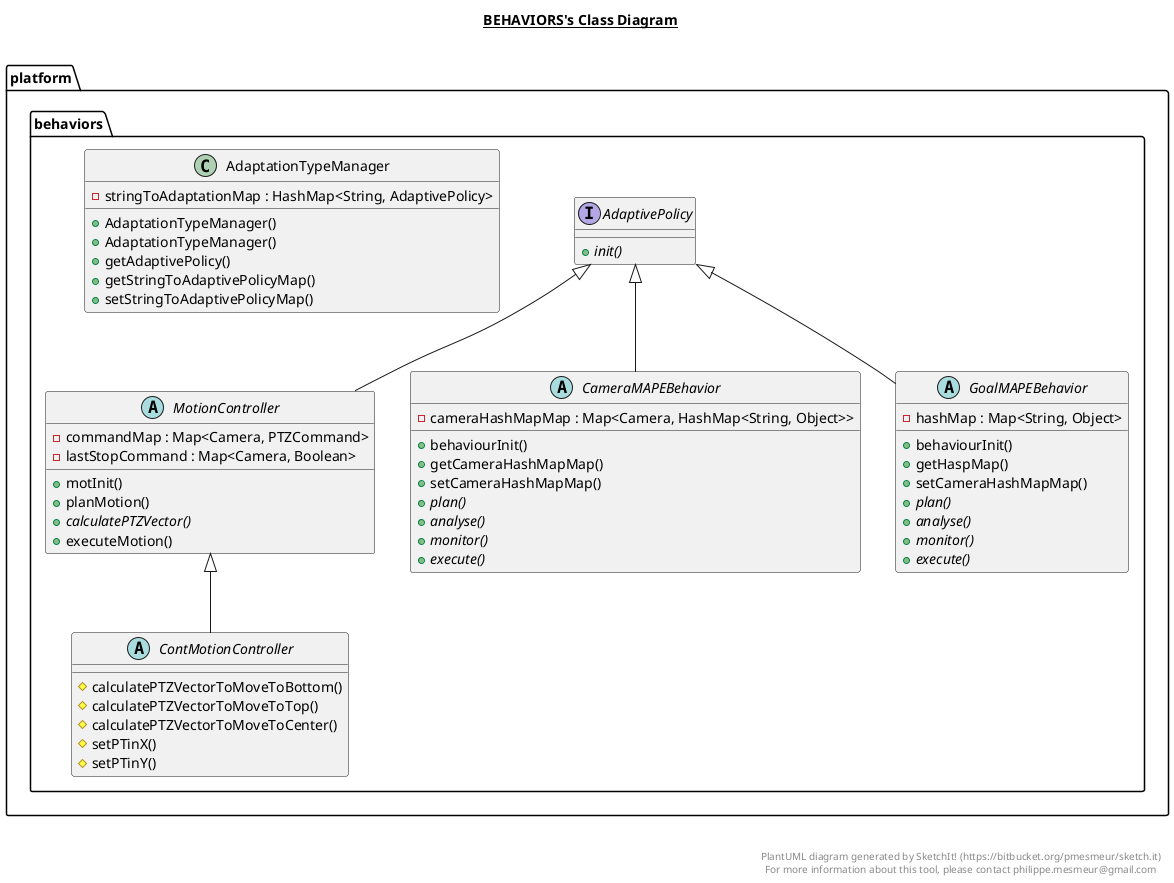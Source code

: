 @startuml

title __BEHAVIORS's Class Diagram__\n

  package platform {
    package platform.behaviors {
      class AdaptationTypeManager {
          - stringToAdaptationMap : HashMap<String, AdaptivePolicy>
          + AdaptationTypeManager()
          + AdaptationTypeManager()
          + getAdaptivePolicy()
          + getStringToAdaptivePolicyMap()
          + setStringToAdaptivePolicyMap()
      }
    }
  }
  

  package platform {
    package platform.behaviors {
      interface AdaptivePolicy {
          {abstract} + init()
      }
    }
  }
  

  package platform {
    package platform.behaviors {
      abstract class CameraMAPEBehavior {
          - cameraHashMapMap : Map<Camera, HashMap<String, Object>>
          + behaviourInit()
          + getCameraHashMapMap()
          + setCameraHashMapMap()
          {abstract} + plan()
          {abstract} + analyse()
          {abstract} + monitor()
          {abstract} + execute()
      }
    }
  }
  

  package platform {
    package platform.behaviors {
      abstract class ContMotionController {
          # calculatePTZVectorToMoveToBottom()
          # calculatePTZVectorToMoveToTop()
          # calculatePTZVectorToMoveToCenter()
          # setPTinX()
          # setPTinY()
      }
    }
  }
  

  package platform {
    package platform.behaviors {
      abstract class GoalMAPEBehavior {
          - hashMap : Map<String, Object>
          + behaviourInit()
          + getHaspMap()
          + setCameraHashMapMap()
          {abstract} + plan()
          {abstract} + analyse()
          {abstract} + monitor()
          {abstract} + execute()
      }
    }
  }
  

  package platform {
    package platform.behaviors {
      abstract class MotionController {
          - commandMap : Map<Camera, PTZCommand>
          - lastStopCommand : Map<Camera, Boolean>
          + motInit()
          + planMotion()
          {abstract} + calculatePTZVector()
          + executeMotion()
      }
    }
  }
  

  CameraMAPEBehavior -up-|> AdaptivePolicy
  ContMotionController -up-|> MotionController
  GoalMAPEBehavior -up-|> AdaptivePolicy
  MotionController -up-|> AdaptivePolicy


right footer


PlantUML diagram generated by SketchIt! (https://bitbucket.org/pmesmeur/sketch.it)
For more information about this tool, please contact philippe.mesmeur@gmail.com
endfooter

@enduml

